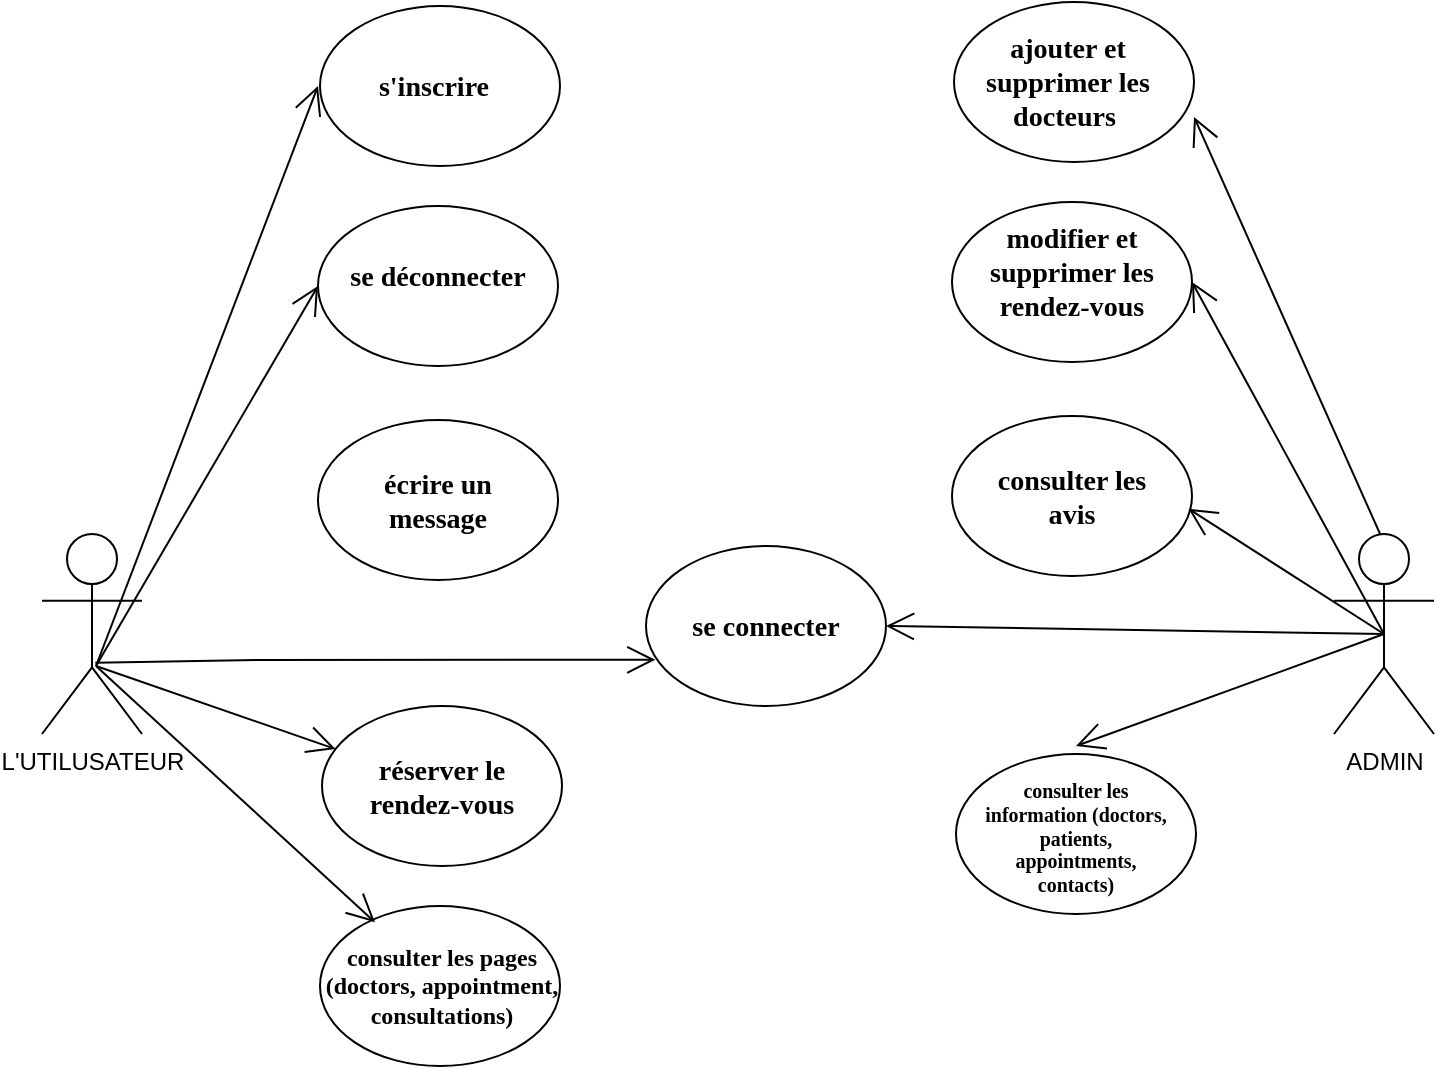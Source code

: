 <mxfile version="25.0.3" pages="2">
  <diagram name="Page-1" id="PdMu6oAJnVbwJ-oqiBFh">
    <mxGraphModel grid="1" page="1" gridSize="10" guides="1" tooltips="1" connect="1" arrows="1" fold="1" pageScale="1" pageWidth="827" pageHeight="1169" math="0" shadow="0">
      <root>
        <mxCell id="0" />
        <mxCell id="1" parent="0" />
        <mxCell id="pw2jTKg8ejCFTfRyJ0PV-2" value="ADMIN" style="shape=umlActor;verticalLabelPosition=bottom;verticalAlign=top;html=1;outlineConnect=0;" vertex="1" parent="1">
          <mxGeometry x="699" y="574" width="50" height="100" as="geometry" />
        </mxCell>
        <mxCell id="pw2jTKg8ejCFTfRyJ0PV-3" value="L&#39;UTILUSATEUR" style="shape=umlActor;verticalLabelPosition=bottom;verticalAlign=top;html=1;outlineConnect=0;" vertex="1" parent="1">
          <mxGeometry x="53" y="574" width="50" height="100" as="geometry" />
        </mxCell>
        <mxCell id="pw2jTKg8ejCFTfRyJ0PV-11" value="" style="ellipse;whiteSpace=wrap;html=1;" vertex="1" parent="1">
          <mxGeometry x="192" y="310" width="120" height="80" as="geometry" />
        </mxCell>
        <mxCell id="pw2jTKg8ejCFTfRyJ0PV-12" value="" style="ellipse;whiteSpace=wrap;html=1;" vertex="1" parent="1">
          <mxGeometry x="193" y="660" width="120" height="80" as="geometry" />
        </mxCell>
        <mxCell id="pw2jTKg8ejCFTfRyJ0PV-13" value="" style="ellipse;whiteSpace=wrap;html=1;" vertex="1" parent="1">
          <mxGeometry x="192" y="760" width="120" height="80" as="geometry" />
        </mxCell>
        <mxCell id="pw2jTKg8ejCFTfRyJ0PV-16" value="" style="ellipse;whiteSpace=wrap;html=1;" vertex="1" parent="1">
          <mxGeometry x="355" y="580" width="120" height="80" as="geometry" />
        </mxCell>
        <mxCell id="pw2jTKg8ejCFTfRyJ0PV-17" value="&lt;h3&gt;&lt;font face=&quot;Comic Sans MS&quot;&gt;se connecter&lt;/font&gt;&lt;/h3&gt;" style="text;html=1;align=center;verticalAlign=middle;whiteSpace=wrap;rounded=0;" vertex="1" parent="1">
          <mxGeometry x="367" y="605" width="96" height="30" as="geometry" />
        </mxCell>
        <mxCell id="pw2jTKg8ejCFTfRyJ0PV-18" value="&lt;h4&gt;&lt;font face=&quot;Comic Sans MS&quot;&gt;consulter les pages (doctors, appointment, consultations)&lt;/font&gt;&lt;/h4&gt;" style="text;html=1;align=center;verticalAlign=middle;whiteSpace=wrap;rounded=0;" vertex="1" parent="1">
          <mxGeometry x="186" y="768.12" width="134" height="63.75" as="geometry" />
        </mxCell>
        <mxCell id="pw2jTKg8ejCFTfRyJ0PV-19" value="&lt;h3&gt;&lt;font face=&quot;Comic Sans MS&quot;&gt;réserver le rendez-vous&lt;/font&gt;&lt;/h3&gt;" style="text;html=1;align=center;verticalAlign=middle;whiteSpace=wrap;rounded=0;" vertex="1" parent="1">
          <mxGeometry x="205" y="685" width="96" height="30" as="geometry" />
        </mxCell>
        <mxCell id="pw2jTKg8ejCFTfRyJ0PV-20" value="&lt;h3&gt;&lt;font face=&quot;Comic Sans MS&quot;&gt;s&#39;inscrire&lt;/font&gt;&lt;/h3&gt;" style="text;html=1;align=center;verticalAlign=middle;whiteSpace=wrap;rounded=0;" vertex="1" parent="1">
          <mxGeometry x="201" y="335" width="96" height="30" as="geometry" />
        </mxCell>
        <mxCell id="pw2jTKg8ejCFTfRyJ0PV-21" value="" style="ellipse;whiteSpace=wrap;html=1;" vertex="1" parent="1">
          <mxGeometry x="191" y="410" width="120" height="80" as="geometry" />
        </mxCell>
        <mxCell id="pw2jTKg8ejCFTfRyJ0PV-22" value="&lt;h3&gt;&lt;font face=&quot;Comic Sans MS&quot;&gt;se déconnecter&lt;/font&gt;&lt;/h3&gt;" style="text;html=1;align=center;verticalAlign=middle;whiteSpace=wrap;rounded=0;" vertex="1" parent="1">
          <mxGeometry x="203" y="430" width="96" height="30" as="geometry" />
        </mxCell>
        <mxCell id="pw2jTKg8ejCFTfRyJ0PV-23" value="" style="ellipse;whiteSpace=wrap;html=1;" vertex="1" parent="1">
          <mxGeometry x="191" y="517" width="120" height="80" as="geometry" />
        </mxCell>
        <mxCell id="pw2jTKg8ejCFTfRyJ0PV-24" value="&lt;h3&gt;&lt;font face=&quot;Comic Sans MS&quot;&gt;écrire un message&lt;/font&gt;&lt;/h3&gt;" style="text;html=1;align=center;verticalAlign=middle;whiteSpace=wrap;rounded=0;" vertex="1" parent="1">
          <mxGeometry x="203" y="542" width="96" height="30" as="geometry" />
        </mxCell>
        <mxCell id="pw2jTKg8ejCFTfRyJ0PV-46" value="" style="ellipse;whiteSpace=wrap;html=1;" vertex="1" parent="1">
          <mxGeometry x="509" y="308" width="120" height="80" as="geometry" />
        </mxCell>
        <mxCell id="pw2jTKg8ejCFTfRyJ0PV-47" value="&lt;h3&gt;&lt;font face=&quot;Comic Sans MS&quot;&gt;ajouter et supprimer les docteurs&amp;nbsp;&lt;/font&gt;&lt;/h3&gt;" style="text;html=1;align=center;verticalAlign=middle;whiteSpace=wrap;rounded=0;" vertex="1" parent="1">
          <mxGeometry x="518" y="333" width="96" height="30" as="geometry" />
        </mxCell>
        <mxCell id="pw2jTKg8ejCFTfRyJ0PV-48" value="" style="ellipse;whiteSpace=wrap;html=1;" vertex="1" parent="1">
          <mxGeometry x="508" y="408" width="120" height="80" as="geometry" />
        </mxCell>
        <mxCell id="pw2jTKg8ejCFTfRyJ0PV-49" value="&lt;h3&gt;&lt;font face=&quot;Comic Sans MS&quot;&gt;modifier et supprimer les rendez-vous&lt;/font&gt;&lt;/h3&gt;" style="text;html=1;align=center;verticalAlign=middle;whiteSpace=wrap;rounded=0;" vertex="1" parent="1">
          <mxGeometry x="520" y="428" width="96" height="30" as="geometry" />
        </mxCell>
        <mxCell id="pw2jTKg8ejCFTfRyJ0PV-50" value="" style="ellipse;whiteSpace=wrap;html=1;" vertex="1" parent="1">
          <mxGeometry x="508" y="515" width="120" height="80" as="geometry" />
        </mxCell>
        <mxCell id="pw2jTKg8ejCFTfRyJ0PV-51" value="&lt;h3&gt;&lt;font face=&quot;Comic Sans MS&quot;&gt;consulter les avis&lt;/font&gt;&lt;/h3&gt;" style="text;html=1;align=center;verticalAlign=middle;whiteSpace=wrap;rounded=0;" vertex="1" parent="1">
          <mxGeometry x="520" y="540" width="96" height="30" as="geometry" />
        </mxCell>
        <mxCell id="pw2jTKg8ejCFTfRyJ0PV-58" value="" style="ellipse;whiteSpace=wrap;html=1;" vertex="1" parent="1">
          <mxGeometry x="510" y="684" width="120" height="80" as="geometry" />
        </mxCell>
        <mxCell id="pw2jTKg8ejCFTfRyJ0PV-59" value="&lt;h5&gt;&lt;font face=&quot;Comic Sans MS&quot;&gt;consulter les information (doctors, patients, appointments, contacts)&lt;/font&gt;&lt;/h5&gt;" style="text;html=1;align=center;verticalAlign=middle;whiteSpace=wrap;rounded=0;" vertex="1" parent="1">
          <mxGeometry x="522" y="711" width="96" height="29" as="geometry" />
        </mxCell>
        <mxCell id="pw2jTKg8ejCFTfRyJ0PV-65" value="" style="endArrow=open;endFill=1;endSize=12;html=1;rounded=0;entryX=0.039;entryY=0.711;entryDx=0;entryDy=0;entryPerimeter=0;exitX=0.533;exitY=0.644;exitDx=0;exitDy=0;exitPerimeter=0;" edge="1" parent="1" source="pw2jTKg8ejCFTfRyJ0PV-3" target="pw2jTKg8ejCFTfRyJ0PV-16">
          <mxGeometry width="160" relative="1" as="geometry">
            <mxPoint x="90" y="633.18" as="sourcePoint" />
            <mxPoint x="250" y="633.18" as="targetPoint" />
            <Array as="points">
              <mxPoint x="160" y="637" />
            </Array>
          </mxGeometry>
        </mxCell>
        <mxCell id="pw2jTKg8ejCFTfRyJ0PV-66" value="" style="endArrow=open;endFill=1;endSize=12;html=1;rounded=0;" edge="1" parent="1">
          <mxGeometry width="160" relative="1" as="geometry">
            <mxPoint x="80" y="640" as="sourcePoint" />
            <mxPoint x="191" y="350" as="targetPoint" />
          </mxGeometry>
        </mxCell>
        <mxCell id="pw2jTKg8ejCFTfRyJ0PV-67" value="" style="endArrow=open;endFill=1;endSize=12;html=1;rounded=0;entryX=0;entryY=0.5;entryDx=0;entryDy=0;" edge="1" parent="1" target="pw2jTKg8ejCFTfRyJ0PV-21">
          <mxGeometry width="160" relative="1" as="geometry">
            <mxPoint x="80" y="640" as="sourcePoint" />
            <mxPoint x="240" y="670" as="targetPoint" />
          </mxGeometry>
        </mxCell>
        <mxCell id="pw2jTKg8ejCFTfRyJ0PV-68" value="" style="endArrow=open;endFill=1;endSize=12;html=1;rounded=0;entryX=0.25;entryY=0;entryDx=0;entryDy=0;" edge="1" parent="1" target="pw2jTKg8ejCFTfRyJ0PV-18">
          <mxGeometry width="160" relative="1" as="geometry">
            <mxPoint x="80" y="640" as="sourcePoint" />
            <mxPoint x="290" y="700" as="targetPoint" />
          </mxGeometry>
        </mxCell>
        <mxCell id="pw2jTKg8ejCFTfRyJ0PV-69" value="" style="endArrow=open;endFill=1;endSize=12;html=1;rounded=0;" edge="1" parent="1" target="pw2jTKg8ejCFTfRyJ0PV-12">
          <mxGeometry width="160" relative="1" as="geometry">
            <mxPoint x="80" y="640" as="sourcePoint" />
            <mxPoint x="370" y="647" as="targetPoint" />
            <Array as="points" />
          </mxGeometry>
        </mxCell>
        <mxCell id="pw2jTKg8ejCFTfRyJ0PV-71" value="" style="endArrow=open;endFill=1;endSize=12;html=1;rounded=0;entryX=1;entryY=0.5;entryDx=0;entryDy=0;exitX=0.5;exitY=0.5;exitDx=0;exitDy=0;exitPerimeter=0;" edge="1" parent="1" source="pw2jTKg8ejCFTfRyJ0PV-2" target="pw2jTKg8ejCFTfRyJ0PV-16">
          <mxGeometry width="160" relative="1" as="geometry">
            <mxPoint x="475" y="659.18" as="sourcePoint" />
            <mxPoint x="755" y="658.18" as="targetPoint" />
            <Array as="points" />
          </mxGeometry>
        </mxCell>
        <mxCell id="pw2jTKg8ejCFTfRyJ0PV-72" value="" style="endArrow=open;endFill=1;endSize=12;html=1;rounded=0;exitX=0.5;exitY=0.5;exitDx=0;exitDy=0;exitPerimeter=0;" edge="1" parent="1" source="pw2jTKg8ejCFTfRyJ0PV-2">
          <mxGeometry width="160" relative="1" as="geometry">
            <mxPoint x="734" y="634" as="sourcePoint" />
            <mxPoint x="570" y="680" as="targetPoint" />
            <Array as="points" />
          </mxGeometry>
        </mxCell>
        <mxCell id="pw2jTKg8ejCFTfRyJ0PV-73" value="" style="endArrow=open;endFill=1;endSize=12;html=1;rounded=0;entryX=0.985;entryY=0.58;entryDx=0;entryDy=0;entryPerimeter=0;exitX=0.5;exitY=0.5;exitDx=0;exitDy=0;exitPerimeter=0;" edge="1" parent="1" source="pw2jTKg8ejCFTfRyJ0PV-2" target="pw2jTKg8ejCFTfRyJ0PV-50">
          <mxGeometry width="160" relative="1" as="geometry">
            <mxPoint x="720" y="620" as="sourcePoint" />
            <mxPoint x="495" y="640" as="targetPoint" />
            <Array as="points" />
          </mxGeometry>
        </mxCell>
        <mxCell id="pw2jTKg8ejCFTfRyJ0PV-74" value="" style="endArrow=open;endFill=1;endSize=12;html=1;rounded=0;entryX=1;entryY=0.5;entryDx=0;entryDy=0;exitX=0.5;exitY=0.5;exitDx=0;exitDy=0;exitPerimeter=0;" edge="1" parent="1" source="pw2jTKg8ejCFTfRyJ0PV-2" target="pw2jTKg8ejCFTfRyJ0PV-48">
          <mxGeometry width="160" relative="1" as="geometry">
            <mxPoint x="754" y="654" as="sourcePoint" />
            <mxPoint x="505" y="650" as="targetPoint" />
            <Array as="points" />
          </mxGeometry>
        </mxCell>
        <mxCell id="pw2jTKg8ejCFTfRyJ0PV-75" value="" style="endArrow=open;endFill=1;endSize=12;html=1;rounded=0;entryX=0.983;entryY=0.668;entryDx=0;entryDy=0;entryPerimeter=0;" edge="1" parent="1">
          <mxGeometry width="160" relative="1" as="geometry">
            <mxPoint x="722.04" y="574" as="sourcePoint" />
            <mxPoint x="629" y="365.44" as="targetPoint" />
            <Array as="points" />
          </mxGeometry>
        </mxCell>
      </root>
    </mxGraphModel>
  </diagram>
  <diagram id="53Atuo7PpcEYLBAGu_q2" name="Page-2">
    <mxGraphModel grid="1" page="1" gridSize="10" guides="1" tooltips="1" connect="1" arrows="1" fold="1" pageScale="1" pageWidth="827" pageHeight="1169" math="0" shadow="0">
      <root>
        <mxCell id="0" />
        <mxCell id="1" parent="0" />
        <mxCell id="CKwFSigwgGDiBGK8Xz_h-1" value="contact" style="shape=table;startSize=30;container=1;collapsible=0;childLayout=tableLayout;fixedRows=1;rowLines=0;fontStyle=0;strokeColor=default;fontSize=16;" vertex="1" parent="1">
          <mxGeometry x="560" y="685" width="180" height="160" as="geometry" />
        </mxCell>
        <mxCell id="CKwFSigwgGDiBGK8Xz_h-2" value="" style="shape=tableRow;horizontal=0;startSize=0;swimlaneHead=0;swimlaneBody=0;top=0;left=0;bottom=0;right=0;collapsible=0;dropTarget=0;fillColor=none;points=[[0,0.5],[1,0.5]];portConstraint=eastwest;strokeColor=inherit;fontSize=16;" vertex="1" parent="CKwFSigwgGDiBGK8Xz_h-1">
          <mxGeometry y="30" width="180" height="30" as="geometry" />
        </mxCell>
        <mxCell id="CKwFSigwgGDiBGK8Xz_h-3" value="pr" style="shape=partialRectangle;html=1;whiteSpace=wrap;connectable=0;fillColor=none;top=0;left=0;bottom=0;right=0;overflow=hidden;pointerEvents=1;strokeColor=inherit;fontSize=16;" vertex="1" parent="CKwFSigwgGDiBGK8Xz_h-2">
          <mxGeometry width="40" height="30" as="geometry">
            <mxRectangle width="40" height="30" as="alternateBounds" />
          </mxGeometry>
        </mxCell>
        <mxCell id="CKwFSigwgGDiBGK8Xz_h-4" value="ID" style="shape=partialRectangle;html=1;whiteSpace=wrap;connectable=0;fillColor=none;top=0;left=0;bottom=0;right=0;align=left;spacingLeft=6;overflow=hidden;strokeColor=inherit;fontSize=16;" vertex="1" parent="CKwFSigwgGDiBGK8Xz_h-2">
          <mxGeometry x="40" width="140" height="30" as="geometry">
            <mxRectangle width="140" height="30" as="alternateBounds" />
          </mxGeometry>
        </mxCell>
        <mxCell id="CKwFSigwgGDiBGK8Xz_h-5" value="" style="shape=tableRow;horizontal=0;startSize=0;swimlaneHead=0;swimlaneBody=0;top=0;left=0;bottom=0;right=0;collapsible=0;dropTarget=0;fillColor=none;points=[[0,0.5],[1,0.5]];portConstraint=eastwest;strokeColor=inherit;fontSize=16;" vertex="1" parent="CKwFSigwgGDiBGK8Xz_h-1">
          <mxGeometry y="60" width="180" height="30" as="geometry" />
        </mxCell>
        <mxCell id="CKwFSigwgGDiBGK8Xz_h-6" value="key" style="shape=partialRectangle;html=1;whiteSpace=wrap;connectable=0;fillColor=none;top=0;left=0;bottom=0;right=0;overflow=hidden;strokeColor=inherit;fontSize=16;" vertex="1" parent="CKwFSigwgGDiBGK8Xz_h-5">
          <mxGeometry width="40" height="30" as="geometry">
            <mxRectangle width="40" height="30" as="alternateBounds" />
          </mxGeometry>
        </mxCell>
        <mxCell id="CKwFSigwgGDiBGK8Xz_h-7" value="name" style="shape=partialRectangle;html=1;whiteSpace=wrap;connectable=0;fillColor=none;top=0;left=0;bottom=0;right=0;align=left;spacingLeft=6;overflow=hidden;strokeColor=inherit;fontSize=16;" vertex="1" parent="CKwFSigwgGDiBGK8Xz_h-5">
          <mxGeometry x="40" width="140" height="30" as="geometry">
            <mxRectangle width="140" height="30" as="alternateBounds" />
          </mxGeometry>
        </mxCell>
        <mxCell id="CKwFSigwgGDiBGK8Xz_h-8" value="" style="shape=tableRow;horizontal=0;startSize=0;swimlaneHead=0;swimlaneBody=0;top=0;left=0;bottom=0;right=0;collapsible=0;dropTarget=0;fillColor=none;points=[[0,0.5],[1,0.5]];portConstraint=eastwest;strokeColor=inherit;fontSize=16;" vertex="1" parent="CKwFSigwgGDiBGK8Xz_h-1">
          <mxGeometry y="90" width="180" height="30" as="geometry" />
        </mxCell>
        <mxCell id="CKwFSigwgGDiBGK8Xz_h-9" value="key" style="shape=partialRectangle;html=1;whiteSpace=wrap;connectable=0;fillColor=none;top=0;left=0;bottom=0;right=0;overflow=hidden;strokeColor=inherit;fontSize=16;" vertex="1" parent="CKwFSigwgGDiBGK8Xz_h-8">
          <mxGeometry width="40" height="30" as="geometry">
            <mxRectangle width="40" height="30" as="alternateBounds" />
          </mxGeometry>
        </mxCell>
        <mxCell id="CKwFSigwgGDiBGK8Xz_h-10" value="email" style="shape=partialRectangle;html=1;whiteSpace=wrap;connectable=0;fillColor=none;top=0;left=0;bottom=0;right=0;align=left;spacingLeft=6;overflow=hidden;strokeColor=inherit;fontSize=16;" vertex="1" parent="CKwFSigwgGDiBGK8Xz_h-8">
          <mxGeometry x="40" width="140" height="30" as="geometry">
            <mxRectangle width="140" height="30" as="alternateBounds" />
          </mxGeometry>
        </mxCell>
        <mxCell id="CKwFSigwgGDiBGK8Xz_h-11" value="appointment" style="shape=table;startSize=30;container=1;collapsible=0;childLayout=tableLayout;fixedRows=1;rowLines=0;fontStyle=0;strokeColor=default;fontSize=16;" vertex="1" parent="1">
          <mxGeometry x="80" y="685" width="180" height="180" as="geometry" />
        </mxCell>
        <mxCell id="CKwFSigwgGDiBGK8Xz_h-12" value="" style="shape=tableRow;horizontal=0;startSize=0;swimlaneHead=0;swimlaneBody=0;top=0;left=0;bottom=0;right=0;collapsible=0;dropTarget=0;fillColor=none;points=[[0,0.5],[1,0.5]];portConstraint=eastwest;strokeColor=inherit;fontSize=16;" vertex="1" parent="CKwFSigwgGDiBGK8Xz_h-11">
          <mxGeometry y="30" width="180" height="30" as="geometry" />
        </mxCell>
        <mxCell id="CKwFSigwgGDiBGK8Xz_h-13" value="pk" style="shape=partialRectangle;html=1;whiteSpace=wrap;connectable=0;fillColor=none;top=0;left=0;bottom=0;right=0;overflow=hidden;pointerEvents=1;strokeColor=inherit;fontSize=16;" vertex="1" parent="CKwFSigwgGDiBGK8Xz_h-12">
          <mxGeometry width="40" height="30" as="geometry">
            <mxRectangle width="40" height="30" as="alternateBounds" />
          </mxGeometry>
        </mxCell>
        <mxCell id="CKwFSigwgGDiBGK8Xz_h-14" value="id" style="shape=partialRectangle;html=1;whiteSpace=wrap;connectable=0;fillColor=none;top=0;left=0;bottom=0;right=0;align=left;spacingLeft=6;overflow=hidden;strokeColor=inherit;fontSize=16;" vertex="1" parent="CKwFSigwgGDiBGK8Xz_h-12">
          <mxGeometry x="40" width="140" height="30" as="geometry">
            <mxRectangle width="140" height="30" as="alternateBounds" />
          </mxGeometry>
        </mxCell>
        <mxCell id="CKwFSigwgGDiBGK8Xz_h-15" value="" style="shape=tableRow;horizontal=0;startSize=0;swimlaneHead=0;swimlaneBody=0;top=0;left=0;bottom=0;right=0;collapsible=0;dropTarget=0;fillColor=none;points=[[0,0.5],[1,0.5]];portConstraint=eastwest;strokeColor=inherit;fontSize=16;" vertex="1" parent="CKwFSigwgGDiBGK8Xz_h-11">
          <mxGeometry y="60" width="180" height="30" as="geometry" />
        </mxCell>
        <mxCell id="CKwFSigwgGDiBGK8Xz_h-16" value="fk" style="shape=partialRectangle;html=1;whiteSpace=wrap;connectable=0;fillColor=none;top=0;left=0;bottom=0;right=0;overflow=hidden;strokeColor=inherit;fontSize=16;" vertex="1" parent="CKwFSigwgGDiBGK8Xz_h-15">
          <mxGeometry width="40" height="30" as="geometry">
            <mxRectangle width="40" height="30" as="alternateBounds" />
          </mxGeometry>
        </mxCell>
        <mxCell id="CKwFSigwgGDiBGK8Xz_h-17" value="doctor_id" style="shape=partialRectangle;html=1;whiteSpace=wrap;connectable=0;fillColor=none;top=0;left=0;bottom=0;right=0;align=left;spacingLeft=6;overflow=hidden;strokeColor=inherit;fontSize=16;" vertex="1" parent="CKwFSigwgGDiBGK8Xz_h-15">
          <mxGeometry x="40" width="140" height="30" as="geometry">
            <mxRectangle width="140" height="30" as="alternateBounds" />
          </mxGeometry>
        </mxCell>
        <mxCell id="CKwFSigwgGDiBGK8Xz_h-18" value="" style="shape=tableRow;horizontal=0;startSize=0;swimlaneHead=0;swimlaneBody=0;top=0;left=0;bottom=0;right=0;collapsible=0;dropTarget=0;fillColor=none;points=[[0,0.5],[1,0.5]];portConstraint=eastwest;strokeColor=inherit;fontSize=16;" vertex="1" parent="CKwFSigwgGDiBGK8Xz_h-11">
          <mxGeometry y="90" width="180" height="30" as="geometry" />
        </mxCell>
        <mxCell id="CKwFSigwgGDiBGK8Xz_h-19" value="fk" style="shape=partialRectangle;html=1;whiteSpace=wrap;connectable=0;fillColor=none;top=0;left=0;bottom=0;right=0;overflow=hidden;strokeColor=inherit;fontSize=16;" vertex="1" parent="CKwFSigwgGDiBGK8Xz_h-18">
          <mxGeometry width="40" height="30" as="geometry">
            <mxRectangle width="40" height="30" as="alternateBounds" />
          </mxGeometry>
        </mxCell>
        <mxCell id="CKwFSigwgGDiBGK8Xz_h-20" value="patient_id" style="shape=partialRectangle;html=1;whiteSpace=wrap;connectable=0;fillColor=none;top=0;left=0;bottom=0;right=0;align=left;spacingLeft=6;overflow=hidden;strokeColor=inherit;fontSize=16;" vertex="1" parent="CKwFSigwgGDiBGK8Xz_h-18">
          <mxGeometry x="40" width="140" height="30" as="geometry">
            <mxRectangle width="140" height="30" as="alternateBounds" />
          </mxGeometry>
        </mxCell>
        <mxCell id="CKwFSigwgGDiBGK8Xz_h-21" value="doctors" style="shape=table;startSize=30;container=1;collapsible=0;childLayout=tableLayout;fixedRows=1;rowLines=0;fontStyle=0;strokeColor=default;fontSize=16;" vertex="1" parent="1">
          <mxGeometry x="560" y="415" width="180" height="210" as="geometry" />
        </mxCell>
        <mxCell id="CKwFSigwgGDiBGK8Xz_h-22" value="" style="shape=tableRow;horizontal=0;startSize=0;swimlaneHead=0;swimlaneBody=0;top=0;left=0;bottom=0;right=0;collapsible=0;dropTarget=0;fillColor=none;points=[[0,0.5],[1,0.5]];portConstraint=eastwest;strokeColor=inherit;fontSize=16;" vertex="1" parent="CKwFSigwgGDiBGK8Xz_h-21">
          <mxGeometry y="30" width="180" height="30" as="geometry" />
        </mxCell>
        <mxCell id="CKwFSigwgGDiBGK8Xz_h-23" value="pk" style="shape=partialRectangle;html=1;whiteSpace=wrap;connectable=0;fillColor=none;top=0;left=0;bottom=0;right=0;overflow=hidden;pointerEvents=1;strokeColor=inherit;fontSize=16;" vertex="1" parent="CKwFSigwgGDiBGK8Xz_h-22">
          <mxGeometry width="40" height="30" as="geometry">
            <mxRectangle width="40" height="30" as="alternateBounds" />
          </mxGeometry>
        </mxCell>
        <mxCell id="CKwFSigwgGDiBGK8Xz_h-24" value="id" style="shape=partialRectangle;html=1;whiteSpace=wrap;connectable=0;fillColor=none;top=0;left=0;bottom=0;right=0;align=left;spacingLeft=6;overflow=hidden;strokeColor=inherit;fontSize=16;" vertex="1" parent="CKwFSigwgGDiBGK8Xz_h-22">
          <mxGeometry x="40" width="140" height="30" as="geometry">
            <mxRectangle width="140" height="30" as="alternateBounds" />
          </mxGeometry>
        </mxCell>
        <mxCell id="CKwFSigwgGDiBGK8Xz_h-25" value="" style="shape=tableRow;horizontal=0;startSize=0;swimlaneHead=0;swimlaneBody=0;top=0;left=0;bottom=0;right=0;collapsible=0;dropTarget=0;fillColor=none;points=[[0,0.5],[1,0.5]];portConstraint=eastwest;strokeColor=inherit;fontSize=16;" vertex="1" parent="CKwFSigwgGDiBGK8Xz_h-21">
          <mxGeometry y="60" width="180" height="30" as="geometry" />
        </mxCell>
        <mxCell id="CKwFSigwgGDiBGK8Xz_h-26" value="key" style="shape=partialRectangle;html=1;whiteSpace=wrap;connectable=0;fillColor=none;top=0;left=0;bottom=0;right=0;overflow=hidden;strokeColor=inherit;fontSize=16;" vertex="1" parent="CKwFSigwgGDiBGK8Xz_h-25">
          <mxGeometry width="40" height="30" as="geometry">
            <mxRectangle width="40" height="30" as="alternateBounds" />
          </mxGeometry>
        </mxCell>
        <mxCell id="CKwFSigwgGDiBGK8Xz_h-27" value="first_name" style="shape=partialRectangle;html=1;whiteSpace=wrap;connectable=0;fillColor=none;top=0;left=0;bottom=0;right=0;align=left;spacingLeft=6;overflow=hidden;strokeColor=inherit;fontSize=16;" vertex="1" parent="CKwFSigwgGDiBGK8Xz_h-25">
          <mxGeometry x="40" width="140" height="30" as="geometry">
            <mxRectangle width="140" height="30" as="alternateBounds" />
          </mxGeometry>
        </mxCell>
        <mxCell id="CKwFSigwgGDiBGK8Xz_h-28" value="" style="shape=tableRow;horizontal=0;startSize=0;swimlaneHead=0;swimlaneBody=0;top=0;left=0;bottom=0;right=0;collapsible=0;dropTarget=0;fillColor=none;points=[[0,0.5],[1,0.5]];portConstraint=eastwest;strokeColor=inherit;fontSize=16;" vertex="1" parent="CKwFSigwgGDiBGK8Xz_h-21">
          <mxGeometry y="90" width="180" height="30" as="geometry" />
        </mxCell>
        <mxCell id="CKwFSigwgGDiBGK8Xz_h-29" value="key" style="shape=partialRectangle;html=1;whiteSpace=wrap;connectable=0;fillColor=none;top=0;left=0;bottom=0;right=0;overflow=hidden;strokeColor=inherit;fontSize=16;" vertex="1" parent="CKwFSigwgGDiBGK8Xz_h-28">
          <mxGeometry width="40" height="30" as="geometry">
            <mxRectangle width="40" height="30" as="alternateBounds" />
          </mxGeometry>
        </mxCell>
        <mxCell id="CKwFSigwgGDiBGK8Xz_h-30" value="last_name" style="shape=partialRectangle;html=1;whiteSpace=wrap;connectable=0;fillColor=none;top=0;left=0;bottom=0;right=0;align=left;spacingLeft=6;overflow=hidden;strokeColor=inherit;fontSize=16;" vertex="1" parent="CKwFSigwgGDiBGK8Xz_h-28">
          <mxGeometry x="40" width="140" height="30" as="geometry">
            <mxRectangle width="140" height="30" as="alternateBounds" />
          </mxGeometry>
        </mxCell>
        <mxCell id="CKwFSigwgGDiBGK8Xz_h-41" value="ADMIN" style="shape=table;startSize=30;container=1;collapsible=0;childLayout=tableLayout;fixedRows=1;rowLines=0;fontStyle=0;strokeColor=default;fontSize=16;" vertex="1" parent="1">
          <mxGeometry x="324" y="265" width="180" height="120" as="geometry" />
        </mxCell>
        <mxCell id="CKwFSigwgGDiBGK8Xz_h-42" value="" style="shape=tableRow;horizontal=0;startSize=0;swimlaneHead=0;swimlaneBody=0;top=0;left=0;bottom=0;right=0;collapsible=0;dropTarget=0;fillColor=none;points=[[0,0.5],[1,0.5]];portConstraint=eastwest;strokeColor=inherit;fontSize=16;" vertex="1" parent="CKwFSigwgGDiBGK8Xz_h-41">
          <mxGeometry y="30" width="180" height="30" as="geometry" />
        </mxCell>
        <mxCell id="CKwFSigwgGDiBGK8Xz_h-43" value="pr" style="shape=partialRectangle;html=1;whiteSpace=wrap;connectable=0;fillColor=none;top=0;left=0;bottom=0;right=0;overflow=hidden;pointerEvents=1;strokeColor=inherit;fontSize=16;" vertex="1" parent="CKwFSigwgGDiBGK8Xz_h-42">
          <mxGeometry width="40" height="30" as="geometry">
            <mxRectangle width="40" height="30" as="alternateBounds" />
          </mxGeometry>
        </mxCell>
        <mxCell id="CKwFSigwgGDiBGK8Xz_h-44" value="ID" style="shape=partialRectangle;html=1;whiteSpace=wrap;connectable=0;fillColor=none;top=0;left=0;bottom=0;right=0;align=left;spacingLeft=6;overflow=hidden;strokeColor=inherit;fontSize=16;" vertex="1" parent="CKwFSigwgGDiBGK8Xz_h-42">
          <mxGeometry x="40" width="140" height="30" as="geometry">
            <mxRectangle width="140" height="30" as="alternateBounds" />
          </mxGeometry>
        </mxCell>
        <mxCell id="CKwFSigwgGDiBGK8Xz_h-45" value="" style="shape=tableRow;horizontal=0;startSize=0;swimlaneHead=0;swimlaneBody=0;top=0;left=0;bottom=0;right=0;collapsible=0;dropTarget=0;fillColor=none;points=[[0,0.5],[1,0.5]];portConstraint=eastwest;strokeColor=inherit;fontSize=16;" vertex="1" parent="CKwFSigwgGDiBGK8Xz_h-41">
          <mxGeometry y="60" width="180" height="30" as="geometry" />
        </mxCell>
        <mxCell id="CKwFSigwgGDiBGK8Xz_h-46" value="fk" style="shape=partialRectangle;html=1;whiteSpace=wrap;connectable=0;fillColor=none;top=0;left=0;bottom=0;right=0;overflow=hidden;strokeColor=inherit;fontSize=16;" vertex="1" parent="CKwFSigwgGDiBGK8Xz_h-45">
          <mxGeometry width="40" height="30" as="geometry">
            <mxRectangle width="40" height="30" as="alternateBounds" />
          </mxGeometry>
        </mxCell>
        <mxCell id="CKwFSigwgGDiBGK8Xz_h-47" value="username" style="shape=partialRectangle;html=1;whiteSpace=wrap;connectable=0;fillColor=none;top=0;left=0;bottom=0;right=0;align=left;spacingLeft=6;overflow=hidden;strokeColor=inherit;fontSize=16;" vertex="1" parent="CKwFSigwgGDiBGK8Xz_h-45">
          <mxGeometry x="40" width="140" height="30" as="geometry">
            <mxRectangle width="140" height="30" as="alternateBounds" />
          </mxGeometry>
        </mxCell>
        <mxCell id="CKwFSigwgGDiBGK8Xz_h-48" value="" style="shape=tableRow;horizontal=0;startSize=0;swimlaneHead=0;swimlaneBody=0;top=0;left=0;bottom=0;right=0;collapsible=0;dropTarget=0;fillColor=none;points=[[0,0.5],[1,0.5]];portConstraint=eastwest;strokeColor=inherit;fontSize=16;" vertex="1" parent="CKwFSigwgGDiBGK8Xz_h-41">
          <mxGeometry y="90" width="180" height="30" as="geometry" />
        </mxCell>
        <mxCell id="CKwFSigwgGDiBGK8Xz_h-49" value="key" style="shape=partialRectangle;html=1;whiteSpace=wrap;connectable=0;fillColor=none;top=0;left=0;bottom=0;right=0;overflow=hidden;strokeColor=inherit;fontSize=16;" vertex="1" parent="CKwFSigwgGDiBGK8Xz_h-48">
          <mxGeometry width="40" height="30" as="geometry">
            <mxRectangle width="40" height="30" as="alternateBounds" />
          </mxGeometry>
        </mxCell>
        <mxCell id="CKwFSigwgGDiBGK8Xz_h-50" value="password" style="shape=partialRectangle;html=1;whiteSpace=wrap;connectable=0;fillColor=none;top=0;left=0;bottom=0;right=0;align=left;spacingLeft=6;overflow=hidden;strokeColor=inherit;fontSize=16;" vertex="1" parent="CKwFSigwgGDiBGK8Xz_h-48">
          <mxGeometry x="40" width="140" height="30" as="geometry">
            <mxRectangle width="140" height="30" as="alternateBounds" />
          </mxGeometry>
        </mxCell>
        <mxCell id="CKwFSigwgGDiBGK8Xz_h-51" value="message" style="shape=partialRectangle;html=1;whiteSpace=wrap;connectable=0;fillColor=none;top=0;left=0;bottom=0;right=0;align=left;spacingLeft=6;overflow=hidden;strokeColor=inherit;fontSize=16;" vertex="1" parent="1">
          <mxGeometry x="600" y="805" width="140" height="30" as="geometry">
            <mxRectangle width="140" height="30" as="alternateBounds" />
          </mxGeometry>
        </mxCell>
        <mxCell id="CKwFSigwgGDiBGK8Xz_h-52" value="key" style="shape=partialRectangle;html=1;whiteSpace=wrap;connectable=0;fillColor=none;top=0;left=0;bottom=0;right=0;overflow=hidden;strokeColor=inherit;fontSize=16;" vertex="1" parent="1">
          <mxGeometry x="560" y="805" width="40" height="30" as="geometry">
            <mxRectangle width="40" height="30" as="alternateBounds" />
          </mxGeometry>
        </mxCell>
        <mxCell id="CKwFSigwgGDiBGK8Xz_h-54" value="patients" style="shape=table;startSize=30;container=1;collapsible=0;childLayout=tableLayout;fixedRows=1;rowLines=0;fontStyle=0;strokeColor=default;fontSize=16;" vertex="1" parent="1">
          <mxGeometry x="81" y="415" width="180" height="180" as="geometry" />
        </mxCell>
        <mxCell id="CKwFSigwgGDiBGK8Xz_h-55" value="" style="shape=tableRow;horizontal=0;startSize=0;swimlaneHead=0;swimlaneBody=0;top=0;left=0;bottom=0;right=0;collapsible=0;dropTarget=0;fillColor=none;points=[[0,0.5],[1,0.5]];portConstraint=eastwest;strokeColor=inherit;fontSize=16;" vertex="1" parent="CKwFSigwgGDiBGK8Xz_h-54">
          <mxGeometry y="30" width="180" height="30" as="geometry" />
        </mxCell>
        <mxCell id="CKwFSigwgGDiBGK8Xz_h-56" value="pr" style="shape=partialRectangle;html=1;whiteSpace=wrap;connectable=0;fillColor=none;top=0;left=0;bottom=0;right=0;overflow=hidden;pointerEvents=1;strokeColor=inherit;fontSize=16;" vertex="1" parent="CKwFSigwgGDiBGK8Xz_h-55">
          <mxGeometry width="40" height="30" as="geometry">
            <mxRectangle width="40" height="30" as="alternateBounds" />
          </mxGeometry>
        </mxCell>
        <mxCell id="CKwFSigwgGDiBGK8Xz_h-57" value="ID" style="shape=partialRectangle;html=1;whiteSpace=wrap;connectable=0;fillColor=none;top=0;left=0;bottom=0;right=0;align=left;spacingLeft=6;overflow=hidden;strokeColor=inherit;fontSize=16;" vertex="1" parent="CKwFSigwgGDiBGK8Xz_h-55">
          <mxGeometry x="40" width="140" height="30" as="geometry">
            <mxRectangle width="140" height="30" as="alternateBounds" />
          </mxGeometry>
        </mxCell>
        <mxCell id="CKwFSigwgGDiBGK8Xz_h-58" value="" style="shape=tableRow;horizontal=0;startSize=0;swimlaneHead=0;swimlaneBody=0;top=0;left=0;bottom=0;right=0;collapsible=0;dropTarget=0;fillColor=none;points=[[0,0.5],[1,0.5]];portConstraint=eastwest;strokeColor=inherit;fontSize=16;" vertex="1" parent="CKwFSigwgGDiBGK8Xz_h-54">
          <mxGeometry y="60" width="180" height="30" as="geometry" />
        </mxCell>
        <mxCell id="CKwFSigwgGDiBGK8Xz_h-59" value="key" style="shape=partialRectangle;html=1;whiteSpace=wrap;connectable=0;fillColor=none;top=0;left=0;bottom=0;right=0;overflow=hidden;strokeColor=inherit;fontSize=16;" vertex="1" parent="CKwFSigwgGDiBGK8Xz_h-58">
          <mxGeometry width="40" height="30" as="geometry">
            <mxRectangle width="40" height="30" as="alternateBounds" />
          </mxGeometry>
        </mxCell>
        <mxCell id="CKwFSigwgGDiBGK8Xz_h-60" value="first_name" style="shape=partialRectangle;html=1;whiteSpace=wrap;connectable=0;fillColor=none;top=0;left=0;bottom=0;right=0;align=left;spacingLeft=6;overflow=hidden;strokeColor=inherit;fontSize=16;" vertex="1" parent="CKwFSigwgGDiBGK8Xz_h-58">
          <mxGeometry x="40" width="140" height="30" as="geometry">
            <mxRectangle width="140" height="30" as="alternateBounds" />
          </mxGeometry>
        </mxCell>
        <mxCell id="CKwFSigwgGDiBGK8Xz_h-61" value="" style="shape=tableRow;horizontal=0;startSize=0;swimlaneHead=0;swimlaneBody=0;top=0;left=0;bottom=0;right=0;collapsible=0;dropTarget=0;fillColor=none;points=[[0,0.5],[1,0.5]];portConstraint=eastwest;strokeColor=inherit;fontSize=16;" vertex="1" parent="CKwFSigwgGDiBGK8Xz_h-54">
          <mxGeometry y="90" width="180" height="30" as="geometry" />
        </mxCell>
        <mxCell id="CKwFSigwgGDiBGK8Xz_h-62" value="key" style="shape=partialRectangle;html=1;whiteSpace=wrap;connectable=0;fillColor=none;top=0;left=0;bottom=0;right=0;overflow=hidden;strokeColor=inherit;fontSize=16;" vertex="1" parent="CKwFSigwgGDiBGK8Xz_h-61">
          <mxGeometry width="40" height="30" as="geometry">
            <mxRectangle width="40" height="30" as="alternateBounds" />
          </mxGeometry>
        </mxCell>
        <mxCell id="CKwFSigwgGDiBGK8Xz_h-63" value="last_name" style="shape=partialRectangle;html=1;whiteSpace=wrap;connectable=0;fillColor=none;top=0;left=0;bottom=0;right=0;align=left;spacingLeft=6;overflow=hidden;strokeColor=inherit;fontSize=16;" vertex="1" parent="CKwFSigwgGDiBGK8Xz_h-61">
          <mxGeometry x="40" width="140" height="30" as="geometry">
            <mxRectangle width="140" height="30" as="alternateBounds" />
          </mxGeometry>
        </mxCell>
        <mxCell id="CKwFSigwgGDiBGK8Xz_h-66" value="" style="shape=tableRow;horizontal=0;startSize=0;swimlaneHead=0;swimlaneBody=0;top=0;left=0;bottom=0;right=0;collapsible=0;dropTarget=0;fillColor=none;points=[[0,0.5],[1,0.5]];portConstraint=eastwest;strokeColor=inherit;fontSize=16;" vertex="1" parent="1">
          <mxGeometry x="81" y="544" width="180" height="51" as="geometry" />
        </mxCell>
        <mxCell id="CKwFSigwgGDiBGK8Xz_h-67" value="fk" style="shape=partialRectangle;html=1;whiteSpace=wrap;connectable=0;fillColor=none;top=0;left=0;bottom=0;right=0;overflow=hidden;strokeColor=inherit;fontSize=16;" vertex="1" parent="CKwFSigwgGDiBGK8Xz_h-66">
          <mxGeometry y="-11" width="40" height="30" as="geometry">
            <mxRectangle width="40" height="30" as="alternateBounds" />
          </mxGeometry>
        </mxCell>
        <mxCell id="CKwFSigwgGDiBGK8Xz_h-68" value="email" style="shape=partialRectangle;html=1;whiteSpace=wrap;connectable=0;fillColor=none;top=0;left=0;bottom=0;right=0;align=left;spacingLeft=6;overflow=hidden;strokeColor=inherit;fontSize=16;" vertex="1" parent="CKwFSigwgGDiBGK8Xz_h-66">
          <mxGeometry x="40" y="-9" width="140" height="30" as="geometry">
            <mxRectangle width="140" height="30" as="alternateBounds" />
          </mxGeometry>
        </mxCell>
        <mxCell id="CKwFSigwgGDiBGK8Xz_h-159" value="password" style="shape=partialRectangle;html=1;whiteSpace=wrap;connectable=0;fillColor=none;top=0;left=0;bottom=0;right=0;align=left;spacingLeft=6;overflow=hidden;strokeColor=inherit;fontSize=16;" vertex="1" parent="1">
          <mxGeometry x="120" y="565" width="140" height="30" as="geometry">
            <mxRectangle width="140" height="30" as="alternateBounds" />
          </mxGeometry>
        </mxCell>
        <mxCell id="CKwFSigwgGDiBGK8Xz_h-160" value="key" style="shape=partialRectangle;html=1;whiteSpace=wrap;connectable=0;fillColor=none;top=0;left=0;bottom=0;right=0;overflow=hidden;strokeColor=inherit;fontSize=16;" vertex="1" parent="1">
          <mxGeometry x="80" y="564" width="40" height="30" as="geometry">
            <mxRectangle width="40" height="30" as="alternateBounds" />
          </mxGeometry>
        </mxCell>
        <mxCell id="CKwFSigwgGDiBGK8Xz_h-161" value="specialization" style="shape=partialRectangle;html=1;whiteSpace=wrap;connectable=0;fillColor=none;top=0;left=0;bottom=0;right=0;align=left;spacingLeft=6;overflow=hidden;strokeColor=inherit;fontSize=16;" vertex="1" parent="1">
          <mxGeometry x="600" y="534" width="140" height="30" as="geometry">
            <mxRectangle width="140" height="30" as="alternateBounds" />
          </mxGeometry>
        </mxCell>
        <mxCell id="CKwFSigwgGDiBGK8Xz_h-162" value="phone_number" style="shape=partialRectangle;html=1;whiteSpace=wrap;connectable=0;fillColor=none;top=0;left=0;bottom=0;right=0;align=left;spacingLeft=6;overflow=hidden;strokeColor=inherit;fontSize=16;" vertex="1" parent="1">
          <mxGeometry x="600" y="564" width="140" height="30" as="geometry">
            <mxRectangle width="140" height="30" as="alternateBounds" />
          </mxGeometry>
        </mxCell>
        <mxCell id="CKwFSigwgGDiBGK8Xz_h-164" value="key" style="shape=partialRectangle;html=1;whiteSpace=wrap;connectable=0;fillColor=none;top=0;left=0;bottom=0;right=0;overflow=hidden;strokeColor=inherit;fontSize=16;" vertex="1" parent="1">
          <mxGeometry x="560" y="535" width="40" height="30" as="geometry">
            <mxRectangle width="40" height="30" as="alternateBounds" />
          </mxGeometry>
        </mxCell>
        <mxCell id="CKwFSigwgGDiBGK8Xz_h-165" value="key" style="shape=partialRectangle;html=1;whiteSpace=wrap;connectable=0;fillColor=none;top=0;left=0;bottom=0;right=0;overflow=hidden;strokeColor=inherit;fontSize=16;" vertex="1" parent="1">
          <mxGeometry x="560" y="564" width="40" height="30" as="geometry">
            <mxRectangle width="40" height="30" as="alternateBounds" />
          </mxGeometry>
        </mxCell>
        <mxCell id="CKwFSigwgGDiBGK8Xz_h-166" value="email" style="shape=partialRectangle;html=1;whiteSpace=wrap;connectable=0;fillColor=none;top=0;left=0;bottom=0;right=0;align=left;spacingLeft=6;overflow=hidden;strokeColor=inherit;fontSize=16;" vertex="1" parent="1">
          <mxGeometry x="599" y="595" width="140" height="30" as="geometry">
            <mxRectangle width="140" height="30" as="alternateBounds" />
          </mxGeometry>
        </mxCell>
        <mxCell id="CKwFSigwgGDiBGK8Xz_h-167" value="pk" style="shape=partialRectangle;html=1;whiteSpace=wrap;connectable=0;fillColor=none;top=0;left=0;bottom=0;right=0;overflow=hidden;strokeColor=inherit;fontSize=16;" vertex="1" parent="1">
          <mxGeometry x="559" y="595" width="40" height="30" as="geometry">
            <mxRectangle width="40" height="30" as="alternateBounds" />
          </mxGeometry>
        </mxCell>
        <mxCell id="CKwFSigwgGDiBGK8Xz_h-168" value="appointment" style="shape=partialRectangle;html=1;whiteSpace=wrap;connectable=0;fillColor=none;top=0;left=0;bottom=0;right=0;align=left;spacingLeft=6;overflow=hidden;strokeColor=inherit;fontSize=16;" vertex="1" parent="1">
          <mxGeometry x="120" y="805" width="140" height="30" as="geometry">
            <mxRectangle width="140" height="30" as="alternateBounds" />
          </mxGeometry>
        </mxCell>
        <mxCell id="CKwFSigwgGDiBGK8Xz_h-169" value="status" style="shape=partialRectangle;html=1;whiteSpace=wrap;connectable=0;fillColor=none;top=0;left=0;bottom=0;right=0;align=left;spacingLeft=6;overflow=hidden;strokeColor=inherit;fontSize=16;" vertex="1" parent="1">
          <mxGeometry x="121" y="835" width="140" height="30" as="geometry">
            <mxRectangle width="140" height="30" as="alternateBounds" />
          </mxGeometry>
        </mxCell>
        <mxCell id="CKwFSigwgGDiBGK8Xz_h-170" value="key" style="shape=partialRectangle;html=1;whiteSpace=wrap;connectable=0;fillColor=none;top=0;left=0;bottom=0;right=0;overflow=hidden;strokeColor=inherit;fontSize=16;" vertex="1" parent="1">
          <mxGeometry x="80" y="805" width="40" height="30" as="geometry">
            <mxRectangle width="40" height="30" as="alternateBounds" />
          </mxGeometry>
        </mxCell>
        <mxCell id="CKwFSigwgGDiBGK8Xz_h-171" value="key" style="shape=partialRectangle;html=1;whiteSpace=wrap;connectable=0;fillColor=none;top=0;left=0;bottom=0;right=0;overflow=hidden;strokeColor=inherit;fontSize=16;" vertex="1" parent="1">
          <mxGeometry x="80" y="835" width="40" height="30" as="geometry">
            <mxRectangle width="40" height="30" as="alternateBounds" />
          </mxGeometry>
        </mxCell>
        <mxCell id="CKwFSigwgGDiBGK8Xz_h-172" value="" style="fontSize=12;html=1;endArrow=ERoneToMany;startArrow=ERmandOne;rounded=0;" edge="1" parent="1">
          <mxGeometry width="100" height="100" relative="1" as="geometry">
            <mxPoint x="560" y="535" as="sourcePoint" />
            <mxPoint x="260" y="535" as="targetPoint" />
          </mxGeometry>
        </mxCell>
        <mxCell id="CKwFSigwgGDiBGK8Xz_h-174" value="" style="fontSize=12;html=1;endArrow=ERoneToMany;startArrow=ERmandOne;rounded=0;" edge="1" parent="1">
          <mxGeometry width="100" height="100" relative="1" as="geometry">
            <mxPoint x="550" y="575" as="sourcePoint" />
            <mxPoint x="560" y="765" as="targetPoint" />
            <Array as="points">
              <mxPoint x="470" y="575" />
              <mxPoint x="470" y="765" />
            </Array>
          </mxGeometry>
        </mxCell>
        <mxCell id="CKwFSigwgGDiBGK8Xz_h-175" value="" style="fontSize=12;html=1;endArrow=ERoneToMany;startArrow=ERmandOne;rounded=0;entryX=0.67;entryY=0.019;entryDx=0;entryDy=0;entryPerimeter=0;" edge="1" parent="1" target="CKwFSigwgGDiBGK8Xz_h-54">
          <mxGeometry width="100" height="100" relative="1" as="geometry">
            <mxPoint x="321" y="335" as="sourcePoint" />
            <mxPoint x="210" y="305" as="targetPoint" />
            <Array as="points">
              <mxPoint x="200" y="335" />
            </Array>
          </mxGeometry>
        </mxCell>
        <mxCell id="CKwFSigwgGDiBGK8Xz_h-176" value="" style="fontSize=12;html=1;endArrow=ERoneToMany;startArrow=ERmandOne;rounded=0;" edge="1" parent="1">
          <mxGeometry width="100" height="100" relative="1" as="geometry">
            <mxPoint x="560" y="555" as="sourcePoint" />
            <mxPoint x="270" y="705" as="targetPoint" />
            <Array as="points">
              <mxPoint x="300" y="555" />
              <mxPoint x="300" y="705" />
            </Array>
          </mxGeometry>
        </mxCell>
        <mxCell id="CKwFSigwgGDiBGK8Xz_h-179" value="" style="fontSize=12;html=1;endArrow=ERoneToMany;startArrow=ERmandOne;rounded=0;exitX=1;exitY=0.5;exitDx=0;exitDy=0;entryX=0.446;entryY=-0.018;entryDx=0;entryDy=0;entryPerimeter=0;" edge="1" parent="1" source="CKwFSigwgGDiBGK8Xz_h-45" target="CKwFSigwgGDiBGK8Xz_h-21">
          <mxGeometry width="100" height="100" relative="1" as="geometry">
            <mxPoint x="669" y="355" as="sourcePoint" />
            <mxPoint x="680" y="335" as="targetPoint" />
            <Array as="points">
              <mxPoint x="640" y="340" />
            </Array>
          </mxGeometry>
        </mxCell>
        <mxCell id="CKwFSigwgGDiBGK8Xz_h-180" value="" style="fontSize=12;html=1;endArrow=ERmany;startArrow=ERmany;rounded=0;" edge="1" parent="1">
          <mxGeometry width="100" height="100" relative="1" as="geometry">
            <mxPoint x="190" y="684" as="sourcePoint" />
            <mxPoint x="190" y="595" as="targetPoint" />
          </mxGeometry>
        </mxCell>
      </root>
    </mxGraphModel>
  </diagram>
</mxfile>
